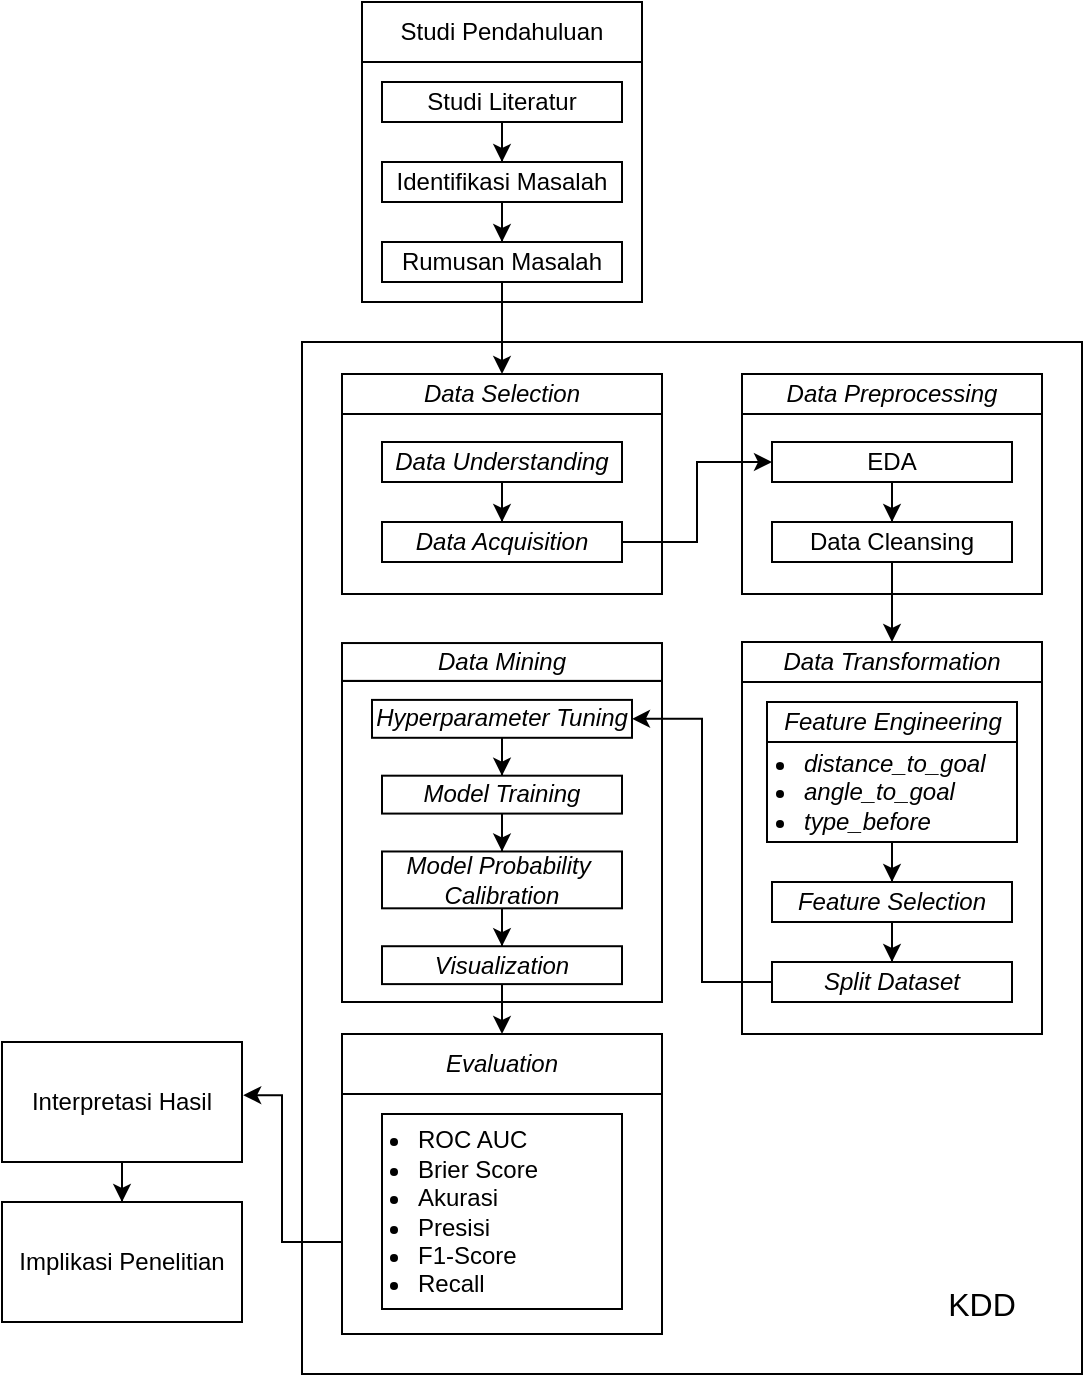<mxfile version="28.0.6">
  <diagram name="Page-1" id="-3GfilGTaR90cYOSTtcZ">
    <mxGraphModel dx="698" dy="423" grid="1" gridSize="10" guides="1" tooltips="1" connect="1" arrows="1" fold="1" page="1" pageScale="1" pageWidth="827" pageHeight="1169" math="0" shadow="0">
      <root>
        <mxCell id="0" />
        <mxCell id="1" parent="0" />
        <mxCell id="saLwknA0GXNG7D1MmVOP-2" value="" style="rounded=0;whiteSpace=wrap;html=1;fillColor=none;" parent="1" vertex="1">
          <mxGeometry x="340" y="350" width="390" height="516" as="geometry" />
        </mxCell>
        <mxCell id="fY_PDfn8Z0zGqyVEPL1E-27" style="edgeStyle=orthogonalEdgeStyle;rounded=0;orthogonalLoop=1;jettySize=auto;html=1;" parent="1" source="fY_PDfn8Z0zGqyVEPL1E-24" target="fY_PDfn8Z0zGqyVEPL1E-25" edge="1">
          <mxGeometry relative="1" as="geometry" />
        </mxCell>
        <mxCell id="fY_PDfn8Z0zGqyVEPL1E-24" value="Interpretasi Hasil" style="rounded=0;whiteSpace=wrap;html=1;fillColor=none;" parent="1" vertex="1">
          <mxGeometry x="190" y="700" width="120" height="60" as="geometry" />
        </mxCell>
        <mxCell id="fY_PDfn8Z0zGqyVEPL1E-25" value="Implikasi Penelitian" style="rounded=0;whiteSpace=wrap;html=1;fillColor=none;" parent="1" vertex="1">
          <mxGeometry x="190" y="780" width="120" height="60" as="geometry" />
        </mxCell>
        <mxCell id="_rzOTB0SLPU54-YsaPOa-1" value="" style="group;labelPosition=center;verticalLabelPosition=top;align=center;verticalAlign=bottom;" parent="1" vertex="1" connectable="0">
          <mxGeometry x="370" y="180" width="140" height="150" as="geometry" />
        </mxCell>
        <mxCell id="_rzOTB0SLPU54-YsaPOa-2" value="Studi Pendahuluan" style="rounded=0;whiteSpace=wrap;html=1;fillColor=none;" parent="_rzOTB0SLPU54-YsaPOa-1" vertex="1">
          <mxGeometry width="140" height="30" as="geometry" />
        </mxCell>
        <mxCell id="_rzOTB0SLPU54-YsaPOa-3" value="&lt;div&gt;&lt;br&gt;&lt;/div&gt;" style="rounded=0;whiteSpace=wrap;html=1;fillColor=none;align=center;verticalAlign=middle;labelPosition=center;verticalLabelPosition=middle;" parent="_rzOTB0SLPU54-YsaPOa-1" vertex="1">
          <mxGeometry y="30" width="140" height="120" as="geometry" />
        </mxCell>
        <mxCell id="x90xQHIDrnF--X3xd8_h-3" value="" style="group;align=left;" parent="1" vertex="1" connectable="0">
          <mxGeometry x="560" y="366" width="150" height="150" as="geometry" />
        </mxCell>
        <mxCell id="saLwknA0GXNG7D1MmVOP-13" value="&lt;i&gt;Data Preprocessing&lt;/i&gt;" style="rounded=0;whiteSpace=wrap;html=1;fillColor=none;verticalAlign=middle;labelPosition=center;verticalLabelPosition=middle;align=center;" parent="x90xQHIDrnF--X3xd8_h-3" vertex="1">
          <mxGeometry width="150" height="20" as="geometry" />
        </mxCell>
        <mxCell id="saLwknA0GXNG7D1MmVOP-14" value="&lt;div&gt;&lt;br&gt;&lt;/div&gt;" style="rounded=0;fillColor=none;align=left;verticalAlign=middle;html=1;labelPosition=center;verticalLabelPosition=middle;" parent="x90xQHIDrnF--X3xd8_h-3" vertex="1">
          <mxGeometry y="20" width="150" height="90" as="geometry" />
        </mxCell>
        <mxCell id="KYAoyr9INwI8_Ytc9xJa-19" style="edgeStyle=orthogonalEdgeStyle;rounded=0;orthogonalLoop=1;jettySize=auto;html=1;entryX=0.5;entryY=0;entryDx=0;entryDy=0;" edge="1" parent="x90xQHIDrnF--X3xd8_h-3" source="KYAoyr9INwI8_Ytc9xJa-15" target="KYAoyr9INwI8_Ytc9xJa-16">
          <mxGeometry relative="1" as="geometry" />
        </mxCell>
        <mxCell id="KYAoyr9INwI8_Ytc9xJa-15" value="&lt;span style=&quot;background-color: transparent; color: light-dark(rgb(0, 0, 0), rgb(255, 255, 255)); text-align: left; text-wrap-mode: nowrap;&quot;&gt;EDA&lt;/span&gt;" style="rounded=0;whiteSpace=wrap;html=1;align=center;" vertex="1" parent="x90xQHIDrnF--X3xd8_h-3">
          <mxGeometry x="15" y="34" width="120" height="20" as="geometry" />
        </mxCell>
        <mxCell id="KYAoyr9INwI8_Ytc9xJa-16" value="&lt;div style=&quot;text-align: left;&quot;&gt;&lt;span style=&quot;text-wrap-mode: nowrap; background-color: transparent; color: light-dark(rgb(0, 0, 0), rgb(255, 255, 255));&quot;&gt;Data Cleansing&lt;/span&gt;&lt;/div&gt;" style="rounded=0;whiteSpace=wrap;html=1;align=center;" vertex="1" parent="x90xQHIDrnF--X3xd8_h-3">
          <mxGeometry x="15" y="74" width="120" height="20" as="geometry" />
        </mxCell>
        <mxCell id="x90xQHIDrnF--X3xd8_h-5" value="" style="group" parent="1" vertex="1" connectable="0">
          <mxGeometry x="360" y="510" width="160" height="180" as="geometry" />
        </mxCell>
        <mxCell id="8ibs3BHVswqHg6Q69FxU-4" value="&lt;div&gt;&lt;br&gt;&lt;/div&gt;" style="rounded=0;whiteSpace=wrap;html=1;fillColor=none;verticalAlign=middle;align=left;labelPosition=center;verticalLabelPosition=middle;" parent="x90xQHIDrnF--X3xd8_h-5" vertex="1">
          <mxGeometry y="9.47" width="160" height="160.53" as="geometry" />
        </mxCell>
        <mxCell id="8ibs3BHVswqHg6Q69FxU-5" value="&lt;i&gt;Data Mining&lt;/i&gt;" style="rounded=0;whiteSpace=wrap;html=1;fillColor=none;" parent="x90xQHIDrnF--X3xd8_h-5" vertex="1">
          <mxGeometry y="-9.474" width="160" height="18.947" as="geometry" />
        </mxCell>
        <mxCell id="KYAoyr9INwI8_Ytc9xJa-44" style="edgeStyle=orthogonalEdgeStyle;rounded=0;orthogonalLoop=1;jettySize=auto;html=1;entryX=0.5;entryY=0;entryDx=0;entryDy=0;" edge="1" parent="x90xQHIDrnF--X3xd8_h-5" source="KYAoyr9INwI8_Ytc9xJa-36" target="KYAoyr9INwI8_Ytc9xJa-37">
          <mxGeometry relative="1" as="geometry" />
        </mxCell>
        <mxCell id="KYAoyr9INwI8_Ytc9xJa-36" value="&lt;div style=&quot;text-align: left;&quot;&gt;&lt;i&gt;Hyperparameter Tuning&lt;/i&gt;&lt;/div&gt;" style="rounded=0;whiteSpace=wrap;html=1;align=center;" vertex="1" parent="x90xQHIDrnF--X3xd8_h-5">
          <mxGeometry x="15" y="18.951" width="130" height="18.947" as="geometry" />
        </mxCell>
        <mxCell id="KYAoyr9INwI8_Ytc9xJa-45" style="edgeStyle=orthogonalEdgeStyle;rounded=0;orthogonalLoop=1;jettySize=auto;html=1;entryX=0.5;entryY=0;entryDx=0;entryDy=0;" edge="1" parent="x90xQHIDrnF--X3xd8_h-5" source="KYAoyr9INwI8_Ytc9xJa-37" target="KYAoyr9INwI8_Ytc9xJa-39">
          <mxGeometry relative="1" as="geometry" />
        </mxCell>
        <mxCell id="KYAoyr9INwI8_Ytc9xJa-37" value="&lt;div style=&quot;text-align: left;&quot;&gt;&lt;i&gt;Model Training&lt;/i&gt;&lt;/div&gt;" style="rounded=0;whiteSpace=wrap;html=1;align=center;" vertex="1" parent="x90xQHIDrnF--X3xd8_h-5">
          <mxGeometry x="20" y="56.846" width="120" height="18.947" as="geometry" />
        </mxCell>
        <mxCell id="KYAoyr9INwI8_Ytc9xJa-46" style="edgeStyle=orthogonalEdgeStyle;rounded=0;orthogonalLoop=1;jettySize=auto;html=1;entryX=0.5;entryY=0;entryDx=0;entryDy=0;" edge="1" parent="x90xQHIDrnF--X3xd8_h-5" source="KYAoyr9INwI8_Ytc9xJa-39" target="KYAoyr9INwI8_Ytc9xJa-40">
          <mxGeometry relative="1" as="geometry" />
        </mxCell>
        <mxCell id="KYAoyr9INwI8_Ytc9xJa-39" value="&lt;div style=&quot;&quot;&gt;&lt;i&gt;Model Probability&amp;nbsp;&lt;/i&gt;&lt;/div&gt;&lt;div style=&quot;&quot;&gt;&lt;i&gt;Calibration&lt;/i&gt;&lt;/div&gt;" style="rounded=0;whiteSpace=wrap;html=1;align=center;" vertex="1" parent="x90xQHIDrnF--X3xd8_h-5">
          <mxGeometry x="20" y="94.741" width="120" height="28.421" as="geometry" />
        </mxCell>
        <mxCell id="KYAoyr9INwI8_Ytc9xJa-40" value="&lt;div style=&quot;text-align: left;&quot;&gt;&lt;i&gt;Visualization&lt;/i&gt;&lt;/div&gt;" style="rounded=0;whiteSpace=wrap;html=1;align=center;" vertex="1" parent="x90xQHIDrnF--X3xd8_h-5">
          <mxGeometry x="20" y="142.109" width="120" height="18.947" as="geometry" />
        </mxCell>
        <mxCell id="KYAoyr9INwI8_Ytc9xJa-5" style="edgeStyle=orthogonalEdgeStyle;rounded=0;orthogonalLoop=1;jettySize=auto;html=1;entryX=0.5;entryY=0;entryDx=0;entryDy=0;" edge="1" parent="1" source="KYAoyr9INwI8_Ytc9xJa-1" target="KYAoyr9INwI8_Ytc9xJa-2">
          <mxGeometry relative="1" as="geometry" />
        </mxCell>
        <mxCell id="KYAoyr9INwI8_Ytc9xJa-1" value="Studi Literatur" style="rounded=0;whiteSpace=wrap;html=1;align=center;" vertex="1" parent="1">
          <mxGeometry x="380" y="220" width="120" height="20" as="geometry" />
        </mxCell>
        <mxCell id="KYAoyr9INwI8_Ytc9xJa-6" value="" style="edgeStyle=orthogonalEdgeStyle;rounded=0;orthogonalLoop=1;jettySize=auto;html=1;" edge="1" parent="1" source="KYAoyr9INwI8_Ytc9xJa-2" target="KYAoyr9INwI8_Ytc9xJa-3">
          <mxGeometry relative="1" as="geometry" />
        </mxCell>
        <mxCell id="KYAoyr9INwI8_Ytc9xJa-2" value="&lt;div&gt;Identifikasi Masalah&lt;/div&gt;" style="rounded=0;whiteSpace=wrap;html=1;align=center;" vertex="1" parent="1">
          <mxGeometry x="380" y="260" width="120" height="20" as="geometry" />
        </mxCell>
        <mxCell id="KYAoyr9INwI8_Ytc9xJa-13" style="edgeStyle=orthogonalEdgeStyle;rounded=0;orthogonalLoop=1;jettySize=auto;html=1;entryX=0.5;entryY=0;entryDx=0;entryDy=0;" edge="1" parent="1" source="KYAoyr9INwI8_Ytc9xJa-3" target="saLwknA0GXNG7D1MmVOP-8">
          <mxGeometry relative="1" as="geometry" />
        </mxCell>
        <mxCell id="KYAoyr9INwI8_Ytc9xJa-3" value="Rumusan Masalah" style="rounded=0;whiteSpace=wrap;html=1;align=center;" vertex="1" parent="1">
          <mxGeometry x="380" y="300" width="120" height="20" as="geometry" />
        </mxCell>
        <mxCell id="KYAoyr9INwI8_Ytc9xJa-33" style="edgeStyle=orthogonalEdgeStyle;rounded=0;orthogonalLoop=1;jettySize=auto;html=1;entryX=0.5;entryY=0;entryDx=0;entryDy=0;" edge="1" parent="1" source="KYAoyr9INwI8_Ytc9xJa-16" target="KYAoyr9INwI8_Ytc9xJa-21">
          <mxGeometry relative="1" as="geometry" />
        </mxCell>
        <mxCell id="KYAoyr9INwI8_Ytc9xJa-43" style="edgeStyle=orthogonalEdgeStyle;rounded=0;orthogonalLoop=1;jettySize=auto;html=1;entryX=1;entryY=0.5;entryDx=0;entryDy=0;" edge="1" parent="1" source="KYAoyr9INwI8_Ytc9xJa-27" target="KYAoyr9INwI8_Ytc9xJa-36">
          <mxGeometry relative="1" as="geometry" />
        </mxCell>
        <mxCell id="KYAoyr9INwI8_Ytc9xJa-48" style="edgeStyle=orthogonalEdgeStyle;rounded=0;orthogonalLoop=1;jettySize=auto;html=1;entryX=0.5;entryY=0;entryDx=0;entryDy=0;" edge="1" parent="1" source="KYAoyr9INwI8_Ytc9xJa-40" target="fY_PDfn8Z0zGqyVEPL1E-16">
          <mxGeometry relative="1" as="geometry" />
        </mxCell>
        <mxCell id="KYAoyr9INwI8_Ytc9xJa-49" style="edgeStyle=orthogonalEdgeStyle;rounded=0;orthogonalLoop=1;jettySize=auto;html=1;entryX=1.005;entryY=0.443;entryDx=0;entryDy=0;entryPerimeter=0;" edge="1" parent="1" source="fY_PDfn8Z0zGqyVEPL1E-17" target="fY_PDfn8Z0zGqyVEPL1E-24">
          <mxGeometry relative="1" as="geometry">
            <Array as="points">
              <mxPoint x="330" y="800" />
              <mxPoint x="330" y="727" />
            </Array>
          </mxGeometry>
        </mxCell>
        <mxCell id="saLwknA0GXNG7D1MmVOP-8" value="&lt;i&gt;Data Selection&lt;/i&gt;" style="rounded=0;whiteSpace=wrap;html=1;fillColor=none;" parent="1" vertex="1">
          <mxGeometry x="360" y="366" width="160" height="20" as="geometry" />
        </mxCell>
        <mxCell id="saLwknA0GXNG7D1MmVOP-9" value="" style="rounded=0;whiteSpace=wrap;html=1;fillColor=none;align=left;verticalAlign=middle;labelPosition=center;verticalLabelPosition=middle;" parent="1" vertex="1">
          <mxGeometry x="360" y="386" width="160" height="90" as="geometry" />
        </mxCell>
        <mxCell id="KYAoyr9INwI8_Ytc9xJa-50" style="edgeStyle=orthogonalEdgeStyle;rounded=0;orthogonalLoop=1;jettySize=auto;html=1;entryX=0;entryY=0.5;entryDx=0;entryDy=0;" edge="1" parent="1" source="KYAoyr9INwI8_Ytc9xJa-9" target="KYAoyr9INwI8_Ytc9xJa-15">
          <mxGeometry relative="1" as="geometry" />
        </mxCell>
        <mxCell id="KYAoyr9INwI8_Ytc9xJa-9" value="&lt;i style=&quot;text-align: left; background-color: transparent; color: light-dark(rgb(0, 0, 0), rgb(255, 255, 255));&quot;&gt;Data Acquisition&lt;/i&gt;" style="rounded=0;whiteSpace=wrap;html=1;align=center;" vertex="1" parent="1">
          <mxGeometry x="380" y="440" width="120" height="20" as="geometry" />
        </mxCell>
        <mxCell id="KYAoyr9INwI8_Ytc9xJa-8" value="&lt;div&gt;&lt;i&gt;Data Understanding&lt;/i&gt;&lt;/div&gt;" style="rounded=0;whiteSpace=wrap;html=1;align=center;" vertex="1" parent="1">
          <mxGeometry x="380" y="400" width="120" height="20" as="geometry" />
        </mxCell>
        <mxCell id="KYAoyr9INwI8_Ytc9xJa-11" style="edgeStyle=orthogonalEdgeStyle;rounded=0;orthogonalLoop=1;jettySize=auto;html=1;entryX=0.5;entryY=0;entryDx=0;entryDy=0;" edge="1" parent="1" source="KYAoyr9INwI8_Ytc9xJa-8" target="KYAoyr9INwI8_Ytc9xJa-9">
          <mxGeometry relative="1" as="geometry" />
        </mxCell>
        <mxCell id="_rzOTB0SLPU54-YsaPOa-14" value="KDD" style="text;html=1;align=center;verticalAlign=middle;whiteSpace=wrap;rounded=0;fontSize=16;" parent="1" vertex="1">
          <mxGeometry x="650" y="816" width="60" height="30" as="geometry" />
        </mxCell>
        <mxCell id="KYAoyr9INwI8_Ytc9xJa-21" value="&lt;i&gt;Data Transformation&lt;/i&gt;" style="rounded=0;whiteSpace=wrap;html=1;fillColor=none;verticalAlign=middle;labelPosition=center;verticalLabelPosition=middle;align=center;" vertex="1" parent="1">
          <mxGeometry x="560" y="500" width="150" height="20" as="geometry" />
        </mxCell>
        <mxCell id="KYAoyr9INwI8_Ytc9xJa-22" value="&lt;div&gt;&lt;br&gt;&lt;/div&gt;" style="rounded=0;fillColor=none;align=left;verticalAlign=middle;html=1;labelPosition=center;verticalLabelPosition=middle;" vertex="1" parent="1">
          <mxGeometry x="560" y="520" width="150" height="176" as="geometry" />
        </mxCell>
        <mxCell id="KYAoyr9INwI8_Ytc9xJa-28" value="" style="group" vertex="1" connectable="0" parent="1">
          <mxGeometry x="572.5" y="530" width="125" height="70" as="geometry" />
        </mxCell>
        <mxCell id="KYAoyr9INwI8_Ytc9xJa-29" value="&lt;ul style=&quot;padding-left: 16px;&quot;&gt;&lt;li&gt;&lt;i&gt;distance_to_goal&lt;/i&gt;&lt;/li&gt;&lt;li&gt;&lt;i&gt;angle_to_goal&lt;/i&gt;&lt;/li&gt;&lt;li&gt;&lt;i&gt;type_before&lt;/i&gt;&lt;/li&gt;&lt;/ul&gt;" style="rounded=0;whiteSpace=wrap;html=1;fillColor=none;verticalAlign=middle;align=left;labelPosition=center;verticalLabelPosition=middle;" vertex="1" parent="KYAoyr9INwI8_Ytc9xJa-28">
          <mxGeometry y="20" width="125" height="50" as="geometry" />
        </mxCell>
        <mxCell id="KYAoyr9INwI8_Ytc9xJa-30" value="&lt;i&gt;Feature Engineering&lt;/i&gt;" style="rounded=0;whiteSpace=wrap;html=1;fillColor=none;" vertex="1" parent="KYAoyr9INwI8_Ytc9xJa-28">
          <mxGeometry width="125" height="20" as="geometry" />
        </mxCell>
        <mxCell id="KYAoyr9INwI8_Ytc9xJa-20" value="" style="group;align=left;" vertex="1" connectable="0" parent="1">
          <mxGeometry x="560" y="500" width="150" height="200" as="geometry" />
        </mxCell>
        <mxCell id="KYAoyr9INwI8_Ytc9xJa-25" style="edgeStyle=orthogonalEdgeStyle;rounded=0;orthogonalLoop=1;jettySize=auto;html=1;entryX=0.5;entryY=0;entryDx=0;entryDy=0;" edge="1" parent="KYAoyr9INwI8_Ytc9xJa-20" source="KYAoyr9INwI8_Ytc9xJa-26" target="KYAoyr9INwI8_Ytc9xJa-27">
          <mxGeometry relative="1" as="geometry" />
        </mxCell>
        <mxCell id="KYAoyr9INwI8_Ytc9xJa-26" value="&lt;div style=&quot;text-align: left;&quot;&gt;&lt;i&gt;Feature Selection&lt;/i&gt;&lt;/div&gt;" style="rounded=0;whiteSpace=wrap;html=1;align=center;" vertex="1" parent="KYAoyr9INwI8_Ytc9xJa-20">
          <mxGeometry x="15" y="120" width="120" height="20" as="geometry" />
        </mxCell>
        <mxCell id="KYAoyr9INwI8_Ytc9xJa-27" value="&lt;div style=&quot;text-align: left;&quot;&gt;&lt;span style=&quot;text-wrap-mode: nowrap; background-color: transparent; color: light-dark(rgb(0, 0, 0), rgb(255, 255, 255));&quot;&gt;&lt;i&gt;Split Dataset&lt;/i&gt;&lt;/span&gt;&lt;/div&gt;" style="rounded=0;whiteSpace=wrap;html=1;align=center;" vertex="1" parent="KYAoyr9INwI8_Ytc9xJa-20">
          <mxGeometry x="15" y="160" width="120" height="20" as="geometry" />
        </mxCell>
        <mxCell id="KYAoyr9INwI8_Ytc9xJa-34" style="edgeStyle=orthogonalEdgeStyle;rounded=0;orthogonalLoop=1;jettySize=auto;html=1;entryX=0.5;entryY=0;entryDx=0;entryDy=0;" edge="1" parent="1" source="KYAoyr9INwI8_Ytc9xJa-29" target="KYAoyr9INwI8_Ytc9xJa-26">
          <mxGeometry relative="1" as="geometry" />
        </mxCell>
        <mxCell id="x90xQHIDrnF--X3xd8_h-7" value="" style="group" parent="1" vertex="1" connectable="0">
          <mxGeometry x="360" y="696" width="160" height="150" as="geometry" />
        </mxCell>
        <mxCell id="fY_PDfn8Z0zGqyVEPL1E-16" value="&lt;i&gt;Evaluation&lt;/i&gt;" style="rounded=0;whiteSpace=wrap;html=1;fillColor=none;" parent="x90xQHIDrnF--X3xd8_h-7" vertex="1">
          <mxGeometry width="160" height="30" as="geometry" />
        </mxCell>
        <mxCell id="fY_PDfn8Z0zGqyVEPL1E-17" value="&lt;div&gt;&lt;br&gt;&lt;/div&gt;" style="rounded=0;whiteSpace=wrap;html=1;fillColor=none;align=left;verticalAlign=middle;labelPosition=center;verticalLabelPosition=middle;" parent="x90xQHIDrnF--X3xd8_h-7" vertex="1">
          <mxGeometry y="30" width="160" height="120" as="geometry" />
        </mxCell>
        <mxCell id="KYAoyr9INwI8_Ytc9xJa-47" value="&lt;div style=&quot;&quot;&gt;&lt;ul style=&quot;padding-left: 16px;&quot;&gt;&lt;li&gt;&lt;span style=&quot;background-color: transparent; color: light-dark(rgb(0, 0, 0), rgb(255, 255, 255));&quot;&gt;ROC AUC&lt;/span&gt;&lt;/li&gt;&lt;li&gt;&lt;span style=&quot;background-color: transparent; color: light-dark(rgb(0, 0, 0), rgb(255, 255, 255));&quot;&gt;Brier Score&lt;/span&gt;&lt;/li&gt;&lt;li&gt;&lt;span style=&quot;background-color: transparent; color: light-dark(rgb(0, 0, 0), rgb(255, 255, 255));&quot;&gt;Akurasi&lt;/span&gt;&lt;/li&gt;&lt;li&gt;&lt;span style=&quot;background-color: transparent; color: light-dark(rgb(0, 0, 0), rgb(255, 255, 255));&quot;&gt;Presisi&lt;/span&gt;&lt;/li&gt;&lt;li&gt;&lt;span style=&quot;background-color: transparent; color: light-dark(rgb(0, 0, 0), rgb(255, 255, 255));&quot;&gt;F1-Score&lt;/span&gt;&lt;/li&gt;&lt;li&gt;&lt;span style=&quot;background-color: transparent; color: light-dark(rgb(0, 0, 0), rgb(255, 255, 255));&quot;&gt;Recall&lt;/span&gt;&lt;/li&gt;&lt;/ul&gt;&lt;/div&gt;" style="rounded=0;whiteSpace=wrap;html=1;align=left;" vertex="1" parent="x90xQHIDrnF--X3xd8_h-7">
          <mxGeometry x="20" y="40" width="120" height="97.5" as="geometry" />
        </mxCell>
      </root>
    </mxGraphModel>
  </diagram>
</mxfile>
